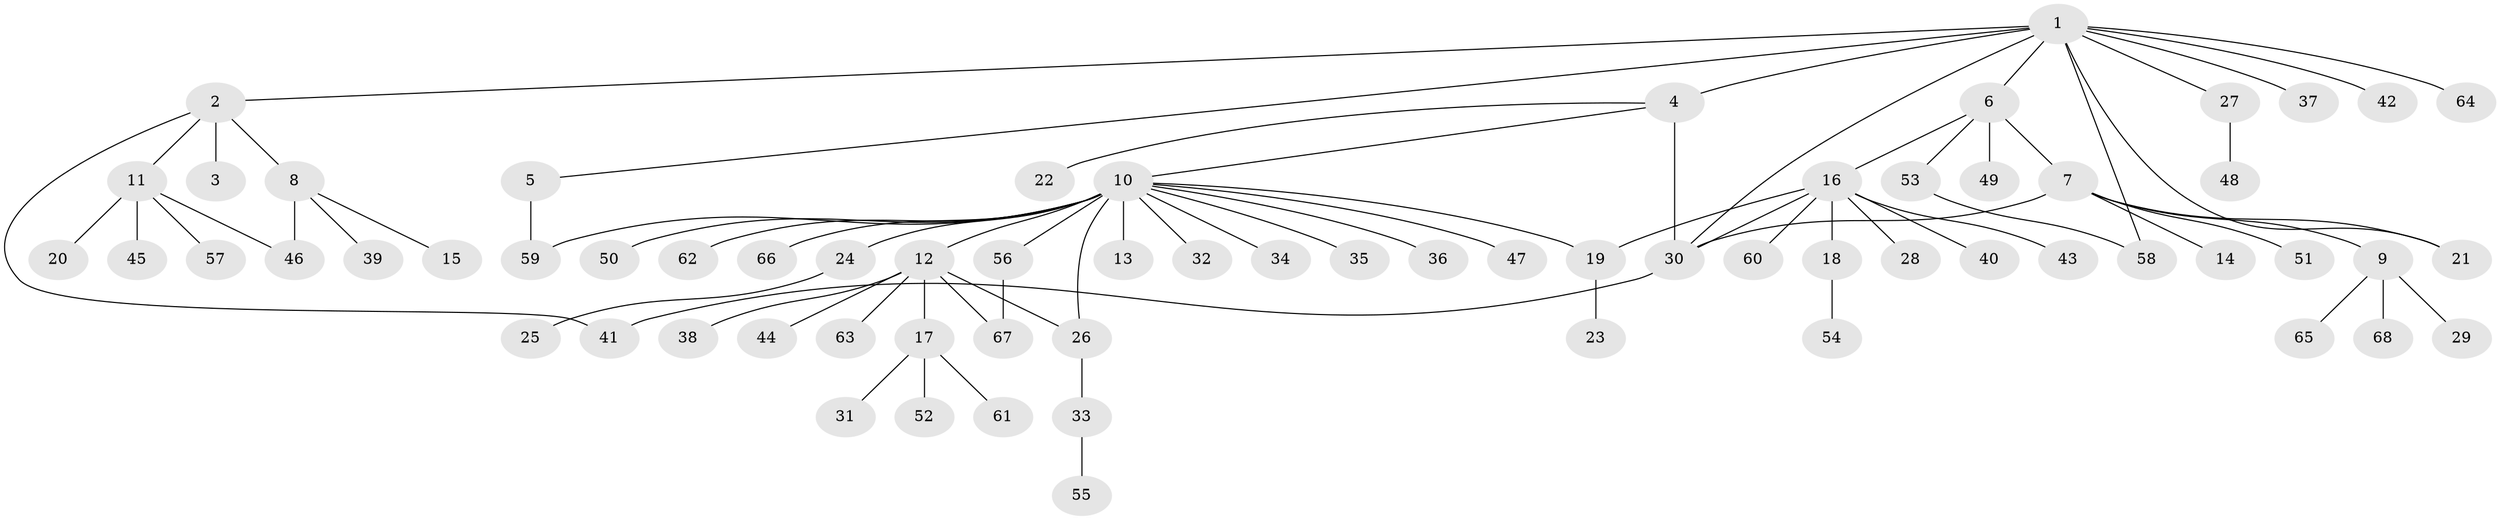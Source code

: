 // original degree distribution, {13: 0.008928571428571428, 6: 0.017857142857142856, 1: 0.5982142857142857, 4: 0.03571428571428571, 7: 0.017857142857142856, 8: 0.017857142857142856, 5: 0.026785714285714284, 17: 0.008928571428571428, 2: 0.19642857142857142, 9: 0.008928571428571428, 3: 0.0625}
// Generated by graph-tools (version 1.1) at 2025/50/03/04/25 22:50:17]
// undirected, 68 vertices, 78 edges
graph export_dot {
  node [color=gray90,style=filled];
  1;
  2;
  3;
  4;
  5;
  6;
  7;
  8;
  9;
  10;
  11;
  12;
  13;
  14;
  15;
  16;
  17;
  18;
  19;
  20;
  21;
  22;
  23;
  24;
  25;
  26;
  27;
  28;
  29;
  30;
  31;
  32;
  33;
  34;
  35;
  36;
  37;
  38;
  39;
  40;
  41;
  42;
  43;
  44;
  45;
  46;
  47;
  48;
  49;
  50;
  51;
  52;
  53;
  54;
  55;
  56;
  57;
  58;
  59;
  60;
  61;
  62;
  63;
  64;
  65;
  66;
  67;
  68;
  1 -- 2 [weight=1.0];
  1 -- 4 [weight=2.0];
  1 -- 5 [weight=1.0];
  1 -- 6 [weight=1.0];
  1 -- 21 [weight=1.0];
  1 -- 27 [weight=1.0];
  1 -- 30 [weight=1.0];
  1 -- 37 [weight=1.0];
  1 -- 42 [weight=1.0];
  1 -- 58 [weight=1.0];
  1 -- 64 [weight=1.0];
  2 -- 3 [weight=1.0];
  2 -- 8 [weight=1.0];
  2 -- 11 [weight=1.0];
  2 -- 41 [weight=1.0];
  4 -- 10 [weight=1.0];
  4 -- 22 [weight=1.0];
  4 -- 30 [weight=1.0];
  5 -- 59 [weight=2.0];
  6 -- 7 [weight=1.0];
  6 -- 16 [weight=1.0];
  6 -- 49 [weight=2.0];
  6 -- 53 [weight=1.0];
  7 -- 9 [weight=1.0];
  7 -- 14 [weight=1.0];
  7 -- 21 [weight=1.0];
  7 -- 30 [weight=1.0];
  7 -- 51 [weight=2.0];
  8 -- 15 [weight=1.0];
  8 -- 39 [weight=1.0];
  8 -- 46 [weight=3.0];
  9 -- 29 [weight=1.0];
  9 -- 65 [weight=1.0];
  9 -- 68 [weight=1.0];
  10 -- 12 [weight=1.0];
  10 -- 13 [weight=1.0];
  10 -- 19 [weight=1.0];
  10 -- 24 [weight=1.0];
  10 -- 26 [weight=1.0];
  10 -- 32 [weight=1.0];
  10 -- 34 [weight=1.0];
  10 -- 35 [weight=1.0];
  10 -- 36 [weight=1.0];
  10 -- 47 [weight=1.0];
  10 -- 50 [weight=1.0];
  10 -- 56 [weight=1.0];
  10 -- 59 [weight=1.0];
  10 -- 62 [weight=1.0];
  10 -- 66 [weight=1.0];
  11 -- 20 [weight=1.0];
  11 -- 45 [weight=1.0];
  11 -- 46 [weight=1.0];
  11 -- 57 [weight=1.0];
  12 -- 17 [weight=1.0];
  12 -- 26 [weight=1.0];
  12 -- 38 [weight=1.0];
  12 -- 44 [weight=1.0];
  12 -- 63 [weight=1.0];
  12 -- 67 [weight=1.0];
  16 -- 18 [weight=1.0];
  16 -- 19 [weight=1.0];
  16 -- 28 [weight=1.0];
  16 -- 30 [weight=1.0];
  16 -- 40 [weight=1.0];
  16 -- 43 [weight=1.0];
  16 -- 60 [weight=1.0];
  17 -- 31 [weight=1.0];
  17 -- 52 [weight=1.0];
  17 -- 61 [weight=1.0];
  18 -- 54 [weight=1.0];
  19 -- 23 [weight=1.0];
  24 -- 25 [weight=1.0];
  26 -- 33 [weight=1.0];
  27 -- 48 [weight=1.0];
  30 -- 41 [weight=1.0];
  33 -- 55 [weight=1.0];
  53 -- 58 [weight=1.0];
  56 -- 67 [weight=1.0];
}
